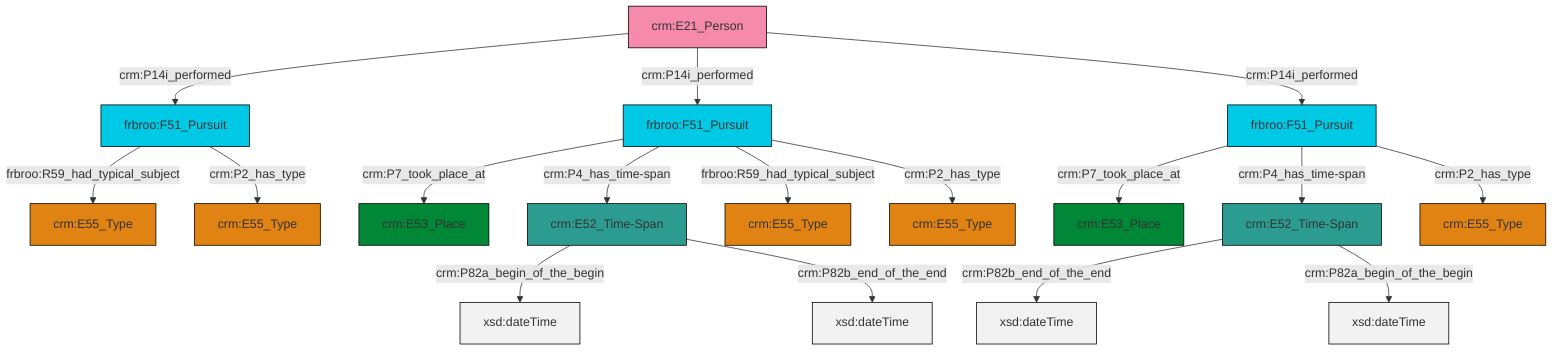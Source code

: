 graph TD
classDef Literal fill:#f2f2f2,stroke:#000000;
classDef CRM_Entity fill:#FFFFFF,stroke:#000000;
classDef Temporal_Entity fill:#00C9E6, stroke:#000000;
classDef Type fill:#E18312, stroke:#000000;
classDef Time-Span fill:#2C9C91, stroke:#000000;
classDef Appellation fill:#FFEB7F, stroke:#000000;
classDef Place fill:#008836, stroke:#000000;
classDef Persistent_Item fill:#B266B2, stroke:#000000;
classDef Conceptual_Object fill:#FFD700, stroke:#000000;
classDef Physical_Thing fill:#D2B48C, stroke:#000000;
classDef Actor fill:#f58aad, stroke:#000000;
classDef PC_Classes fill:#4ce600, stroke:#000000;
classDef Multi fill:#cccccc,stroke:#000000;

2["frbroo:F51_Pursuit"]:::Temporal_Entity -->|crm:P7_took_place_at| 3["crm:E53_Place"]:::Place
4["crm:E21_Person"]:::Actor -->|crm:P14i_performed| 5["frbroo:F51_Pursuit"]:::Temporal_Entity
6["crm:E52_Time-Span"]:::Time-Span -->|crm:P82b_end_of_the_end| 7[xsd:dateTime]:::Literal
2["frbroo:F51_Pursuit"]:::Temporal_Entity -->|crm:P4_has_time-span| 6["crm:E52_Time-Span"]:::Time-Span
11["frbroo:F51_Pursuit"]:::Temporal_Entity -->|crm:P7_took_place_at| 8["crm:E53_Place"]:::Place
12["crm:E52_Time-Span"]:::Time-Span -->|crm:P82a_begin_of_the_begin| 13[xsd:dateTime]:::Literal
2["frbroo:F51_Pursuit"]:::Temporal_Entity -->|crm:P2_has_type| 14["crm:E55_Type"]:::Type
11["frbroo:F51_Pursuit"]:::Temporal_Entity -->|crm:P4_has_time-span| 12["crm:E52_Time-Span"]:::Time-Span
11["frbroo:F51_Pursuit"]:::Temporal_Entity -->|frbroo:R59_had_typical_subject| 17["crm:E55_Type"]:::Type
12["crm:E52_Time-Span"]:::Time-Span -->|crm:P82b_end_of_the_end| 29[xsd:dateTime]:::Literal
5["frbroo:F51_Pursuit"]:::Temporal_Entity -->|frbroo:R59_had_typical_subject| 0["crm:E55_Type"]:::Type
11["frbroo:F51_Pursuit"]:::Temporal_Entity -->|crm:P2_has_type| 27["crm:E55_Type"]:::Type
6["crm:E52_Time-Span"]:::Time-Span -->|crm:P82a_begin_of_the_begin| 31[xsd:dateTime]:::Literal
4["crm:E21_Person"]:::Actor -->|crm:P14i_performed| 11["frbroo:F51_Pursuit"]:::Temporal_Entity
5["frbroo:F51_Pursuit"]:::Temporal_Entity -->|crm:P2_has_type| 15["crm:E55_Type"]:::Type
4["crm:E21_Person"]:::Actor -->|crm:P14i_performed| 2["frbroo:F51_Pursuit"]:::Temporal_Entity